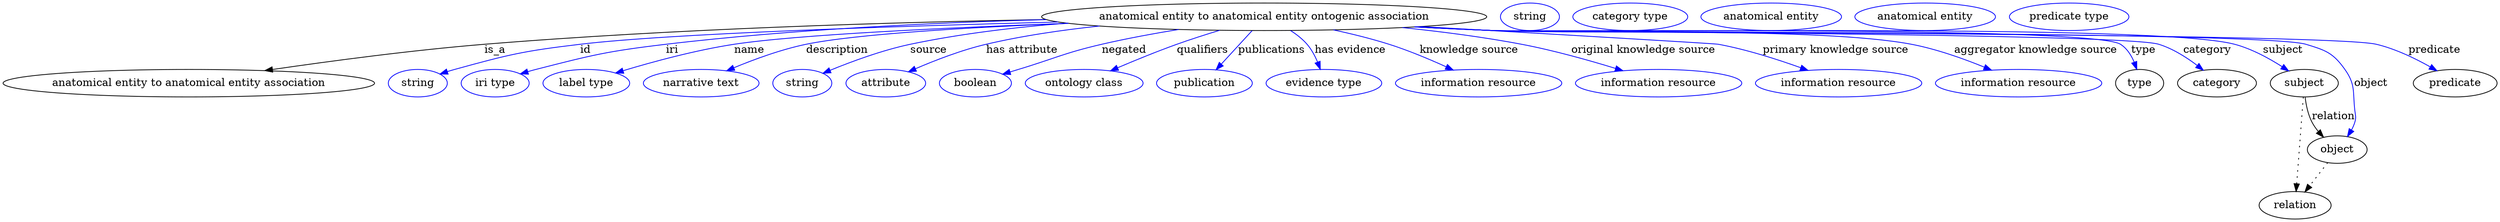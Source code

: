 digraph {
	graph [bb="0,0,3254,283"];
	node [label="\N"];
	"anatomical entity to anatomical entity ontogenic association"	[height=0.5,
		label="anatomical entity to anatomical entity ontogenic association",
		pos="1644.4,265",
		width=8.0701];
	"anatomical entity to anatomical entity association"	[height=0.5,
		pos="242.43,178",
		width=6.7341];
	"anatomical entity to anatomical entity ontogenic association" -> "anatomical entity to anatomical entity association"	[label=is_a,
		lp="642.43,221.5",
		pos="e,341.72,194.48 1359.6,261.37 1155.7,257.73 874.81,249.16 628.43,229 534.81,221.34 429.05,207.26 351.93,195.98"];
	id	[color=blue,
		height=0.5,
		label=string,
		pos="541.43,178",
		width=1.0652];
	"anatomical entity to anatomical entity ontogenic association" -> id	[color=blue,
		label=id,
		lp="760.43,221.5",
		pos="e,570.41,190.01 1375.7,258.15 1158.1,252.54 869.39,242.85 753.43,229 679.6,220.18 661.1,215.79 589.43,196 586.32,195.14 583.12,194.18 \
579.92,193.17",
		style=solid];
	iri	[color=blue,
		height=0.5,
		label="iri type",
		pos="642.43,178",
		width=1.2277];
	"anatomical entity to anatomical entity ontogenic association" -> iri	[color=blue,
		label=iri,
		lp="873.43,221.5",
		pos="e,675.33,190.22 1360.1,261.23 1212.2,257.27 1028.6,248.4 865.43,229 789,219.91 769.98,215.12 695.43,196 692.05,195.13 688.57,194.17 \
685.09,193.16",
		style=solid];
	name	[color=blue,
		height=0.5,
		label="label type",
		pos="761.43,178",
		width=1.5707];
	"anatomical entity to anatomical entity ontogenic association" -> name	[color=blue,
		label=name,
		lp="974.43,221.5",
		pos="e,799.76,191.39 1388.8,256.43 1227.9,250.61 1035.7,241.46 954.43,229 904.33,221.32 848.41,206.07 809.71,194.42",
		style=solid];
	description	[color=blue,
		height=0.5,
		label="narrative text",
		pos="911.43,178",
		width=2.0943];
	"anatomical entity to anatomical entity ontogenic association" -> description	[color=blue,
		label=description,
		lp="1087.9,221.5",
		pos="e,944.43,194.25 1388.9,256.43 1257.4,251.05 1111.5,242.36 1047.4,229 1015.1,222.26 980.12,209.27 953.74,198.22",
		style=solid];
	source	[color=blue,
		height=0.5,
		label=string,
		pos="1043.4,178",
		width=1.0652];
	"anatomical entity to anatomical entity ontogenic association" -> source	[color=blue,
		label=source,
		lp="1206.4,221.5",
		pos="e,1070.2,191.1 1386.1,256.72 1319.2,251.49 1247.7,242.92 1182.4,229 1146.4,221.32 1107.1,206.53 1079.5,195.02",
		style=solid];
	"has attribute"	[color=blue,
		height=0.5,
		label=attribute,
		pos="1151.4,178",
		width=1.4443];
	"anatomical entity to anatomical entity ontogenic association" -> "has attribute"	[color=blue,
		label="has attribute",
		lp="1328.4,221.5",
		pos="e,1180.9,192.99 1428.8,252.91 1380,247.72 1328.6,240.12 1281.4,229 1249.8,221.54 1215.6,208.14 1190.2,197.09",
		style=solid];
	negated	[color=blue,
		height=0.5,
		label=boolean,
		pos="1268.4,178",
		width=1.2999];
	"anatomical entity to anatomical entity ontogenic association" -> negated	[color=blue,
		label=negated,
		lp="1461.4,221.5",
		pos="e,1303.6,189.91 1532.8,248.36 1500.2,243.05 1464.8,236.53 1432.4,229 1383.1,217.52 1371.8,210.81 1323.4,196 1320.1,194.99 1316.7,\
193.94 1313.3,192.89",
		style=solid];
	qualifiers	[color=blue,
		height=0.5,
		label="ontology class",
		pos="1409.4,178",
		width=2.1304];
	"anatomical entity to anatomical entity ontogenic association" -> qualifiers	[color=blue,
		label=qualifiers,
		lp="1563.9,221.5",
		pos="e,1443.8,194.2 1586.4,247.33 1568.3,241.84 1548.5,235.47 1530.4,229 1504.5,219.69 1476,207.99 1453.2,198.25",
		style=solid];
	publications	[color=blue,
		height=0.5,
		label=publication,
		pos="1566.4,178",
		width=1.7332];
	"anatomical entity to anatomical entity ontogenic association" -> publications	[color=blue,
		label=publications,
		lp="1654.4,221.5",
		pos="e,1581.7,195.6 1628.6,246.8 1617.2,234.31 1601.5,217.24 1588.8,203.35",
		style=solid];
	"has evidence"	[color=blue,
		height=0.5,
		label="evidence type",
		pos="1722.4,178",
		width=2.0943];
	"anatomical entity to anatomical entity ontogenic association" -> "has evidence"	[color=blue,
		label="has evidence",
		lp="1756.9,221.5",
		pos="e,1717.7,196.17 1678.9,246.95 1686.7,241.95 1694.4,235.94 1700.4,229 1706.3,222.27 1710.8,213.76 1714.1,205.67",
		style=solid];
	"knowledge source"	[color=blue,
		height=0.5,
		label="information resource",
		pos="1924.4,178",
		width=3.015];
	"anatomical entity to anatomical entity ontogenic association" -> "knowledge source"	[color=blue,
		label="knowledge source",
		lp="1911.9,221.5",
		pos="e,1891.3,195.19 1734.9,247.8 1758.7,242.66 1784.3,236.36 1807.4,229 1832.7,220.96 1860.1,209.44 1882,199.49",
		style=solid];
	"original knowledge source"	[color=blue,
		height=0.5,
		label="information resource",
		pos="2159.4,178",
		width=3.015];
	"anatomical entity to anatomical entity ontogenic association" -> "original knowledge source"	[color=blue,
		label="original knowledge source",
		lp="2139.4,221.5",
		pos="e,2112.8,194.35 1824.9,250.85 1875.4,245.64 1930.3,238.54 1980.4,229 2022.1,221.06 2068.3,208.07 2103.3,197.31",
		style=solid];
	"primary knowledge source"	[color=blue,
		height=0.5,
		label="information resource",
		pos="2394.4,178",
		width=3.015];
	"anatomical entity to anatomical entity ontogenic association" -> "primary knowledge source"	[color=blue,
		label="primary knowledge source",
		lp="2390.4,221.5",
		pos="e,2354.5,194.78 1849.1,252.21 2018.6,242.41 2232.5,229.91 2237.4,229 2274.2,222.17 2314.4,209.26 2344.9,198.27",
		style=solid];
	"aggregator knowledge source"	[color=blue,
		height=0.5,
		label="information resource",
		pos="2629.4,178",
		width=3.015];
	"anatomical entity to anatomical entity ontogenic association" -> "aggregator knowledge source"	[color=blue,
		label="aggregator knowledge source",
		lp="2651.9,221.5",
		pos="e,2594,195.1 1845.3,251.96 1878.4,250.16 1912.4,248.44 1944.4,247 2065.5,241.57 2370.4,251.65 2489.4,229 2522.2,222.77 2557.5,210.1 \
2584.5,199.08",
		style=solid];
	type	[height=0.5,
		pos="2787.4,178",
		width=0.86659];
	"anatomical entity to anatomical entity ontogenic association" -> type	[color=blue,
		label=type,
		lp="2792.4,221.5",
		pos="e,2783.8,196.02 1842.5,251.81 1876.5,249.99 1911.5,248.3 1944.4,247 1989.8,245.21 2724,253.32 2762.4,229 2770.9,223.66 2776.5,214.55 \
2780.3,205.55",
		style=solid];
	category	[height=0.5,
		pos="2888.4,178",
		width=1.4263];
	"anatomical entity to anatomical entity ontogenic association" -> category	[color=blue,
		label=category,
		lp="2875.9,221.5",
		pos="e,2870.6,194.97 1842.1,251.79 1876.2,249.97 1911.3,248.28 1944.4,247 1992.6,245.14 2766.4,243.31 2812.4,229 2830.7,223.33 2848.6,\
211.87 2862.5,201.34",
		style=solid];
	subject	[height=0.5,
		pos="3002.4,178",
		width=1.2277];
	"anatomical entity to anatomical entity ontogenic association" -> subject	[color=blue,
		label=subject,
		lp="2974.4,221.5",
		pos="e,2982,194.04 1841.7,251.75 1875.9,249.93 1911.2,248.25 1944.4,247 2051.8,242.96 2807.6,256.68 2911.4,229 2933.7,223.07 2956.4,210.61 \
2973.5,199.61",
		style=solid];
	object	[height=0.5,
		pos="3045.4,91",
		width=1.0832];
	"anatomical entity to anatomical entity ontogenic association" -> object	[color=blue,
		label=object,
		lp="3089.4,178",
		pos="e,3058.8,108.09 1841.3,251.73 1875.6,249.9 1911.1,248.23 1944.4,247 2003.3,244.83 2948.1,246.16 3004.4,229 3030.3,221.13 3039.8,\
218.03 3055.4,196 3069.7,175.86 3065.5,166.51 3068.4,142 3069.2,135.38 3070.3,133.39 3068.4,127 3067.4,123.55 3065.9,120.13 3064.2,\
116.85",
		style=solid];
	predicate	[height=0.5,
		pos="3199.4,178",
		width=1.5165];
	"anatomical entity to anatomical entity ontogenic association" -> predicate	[color=blue,
		label=predicate,
		lp="3172.4,221.5",
		pos="e,3175.6,194.31 1840.8,251.71 1875.4,249.88 1910.9,248.21 1944.4,247 2008.4,244.69 3034.2,243.83 3096.4,229 3121.3,223.08 3147.2,\
210.48 3166.8,199.42",
		style=solid];
	association_type	[color=blue,
		height=0.5,
		label=string,
		pos="1991.4,265",
		width=1.0652];
	association_category	[color=blue,
		height=0.5,
		label="category type",
		pos="2122.4,265",
		width=2.0762];
	subject -> object	[label=relation,
		lp="3040.4,134.5",
		pos="e,3027.5,107.23 3003.5,159.55 3004.7,149.57 3007.2,137.07 3012.4,127 3014.7,122.68 3017.6,118.52 3020.8,114.66"];
	relation	[height=0.5,
		pos="2990.4,18",
		width=1.2999];
	subject -> relation	[pos="e,2991.7,36.188 3001.1,159.79 2999,132.48 2995,78.994 2992.5,46.38",
		style=dotted];
	"anatomical entity to anatomical entity ontogenic association_subject"	[color=blue,
		height=0.5,
		label="anatomical entity",
		pos="2306.4,265",
		width=2.5456];
	object -> relation	[pos="e,3003.2,35.54 3032.9,73.889 3026,64.939 3017.2,53.617 3009.5,43.584",
		style=dotted];
	"anatomical entity to anatomical entity ontogenic association_object"	[color=blue,
		height=0.5,
		label="anatomical entity",
		pos="2507.4,265",
		width=2.5456];
	"anatomical entity to anatomical entity ontogenic association_predicate"	[color=blue,
		height=0.5,
		label="predicate type",
		pos="2695.4,265",
		width=2.1665];
}

